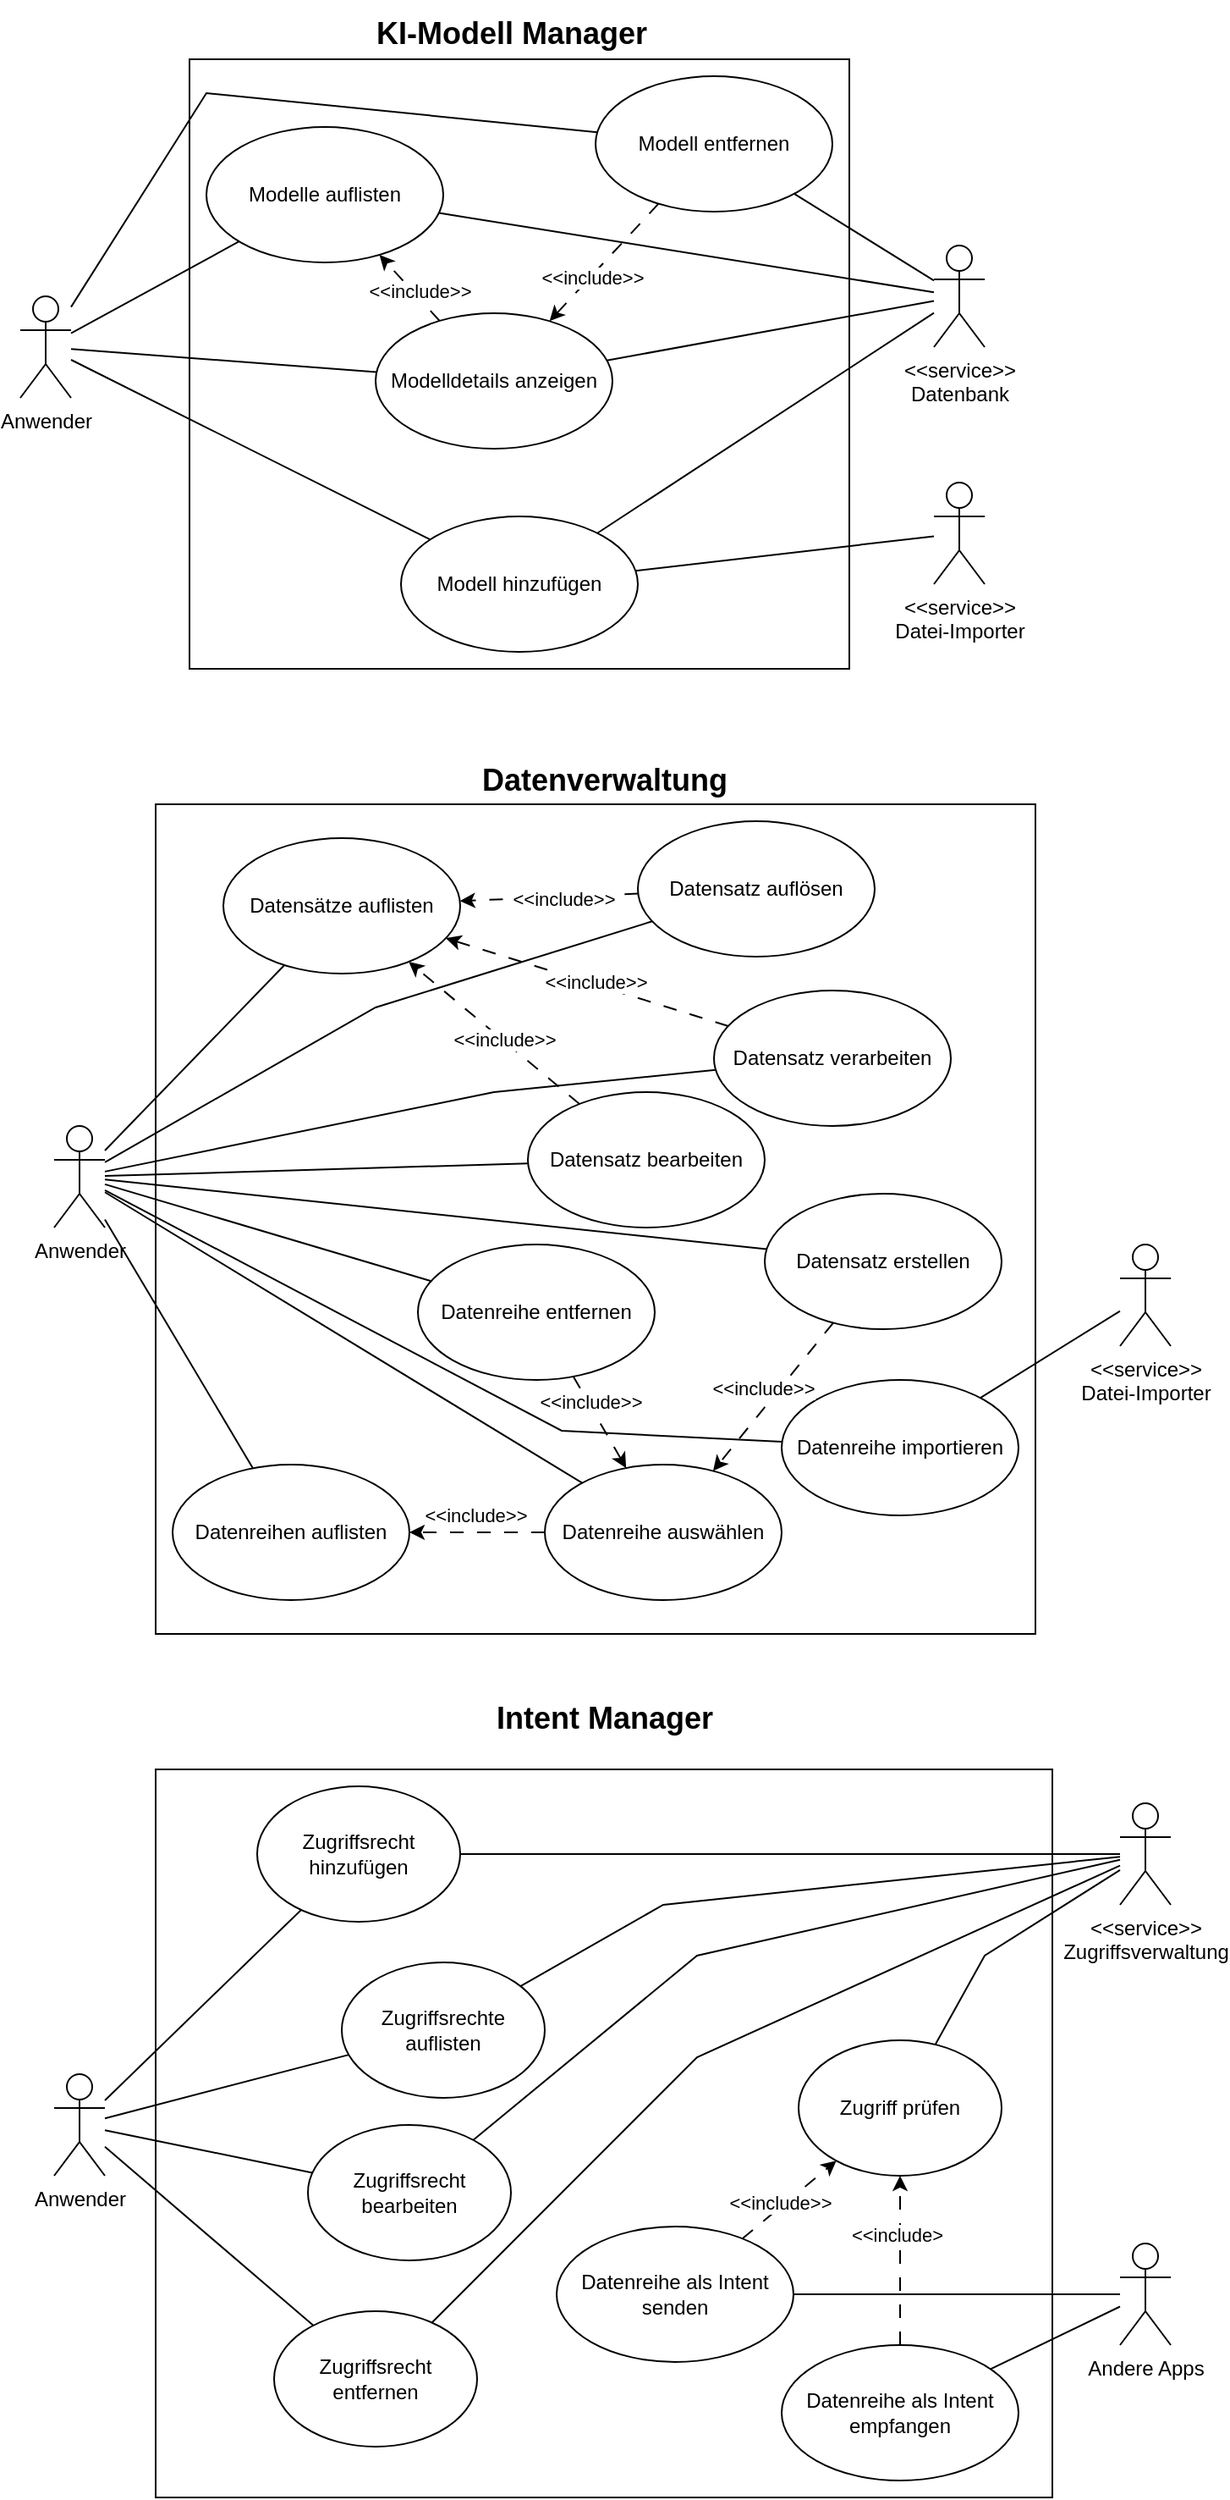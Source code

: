 <mxfile version="25.0.3">
  <diagram name="Seite-1" id="ylNpOBMBV4wT84bWuyxN">
    <mxGraphModel dx="2430" dy="2093" grid="1" gridSize="10" guides="1" tooltips="1" connect="1" arrows="1" fold="1" page="1" pageScale="1" pageWidth="827" pageHeight="1169" math="0" shadow="0">
      <root>
        <mxCell id="0" />
        <mxCell id="1" parent="0" />
        <mxCell id="Z_4L4XaQzj3EVYsJsrhw-92" value="" style="rounded=0;whiteSpace=wrap;html=1;" vertex="1" parent="1">
          <mxGeometry x="-700" y="30" width="390" height="360" as="geometry" />
        </mxCell>
        <mxCell id="Z_4L4XaQzj3EVYsJsrhw-93" value="Modell hinzufügen" style="ellipse;whiteSpace=wrap;html=1;" vertex="1" parent="1">
          <mxGeometry x="-575" y="300" width="140" height="80" as="geometry" />
        </mxCell>
        <mxCell id="Z_4L4XaQzj3EVYsJsrhw-109" style="edgeStyle=none;rounded=0;orthogonalLoop=1;jettySize=auto;html=1;dashed=1;dashPattern=8 8;" edge="1" parent="1" source="Z_4L4XaQzj3EVYsJsrhw-94" target="Z_4L4XaQzj3EVYsJsrhw-96">
          <mxGeometry relative="1" as="geometry" />
        </mxCell>
        <mxCell id="Z_4L4XaQzj3EVYsJsrhw-113" value="&amp;lt;&amp;lt;include&amp;gt;&amp;gt;" style="edgeLabel;html=1;align=center;verticalAlign=middle;resizable=0;points=[];" vertex="1" connectable="0" parent="Z_4L4XaQzj3EVYsJsrhw-109">
          <mxGeometry x="0.238" y="1" relative="1" as="geometry">
            <mxPoint as="offset" />
          </mxGeometry>
        </mxCell>
        <mxCell id="Z_4L4XaQzj3EVYsJsrhw-94" value="Modell entfernen" style="ellipse;whiteSpace=wrap;html=1;" vertex="1" parent="1">
          <mxGeometry x="-460" y="40" width="140" height="80" as="geometry" />
        </mxCell>
        <mxCell id="Z_4L4XaQzj3EVYsJsrhw-110" style="edgeStyle=none;rounded=0;orthogonalLoop=1;jettySize=auto;html=1;dashed=1;dashPattern=8 8;" edge="1" parent="1" source="Z_4L4XaQzj3EVYsJsrhw-96" target="Z_4L4XaQzj3EVYsJsrhw-95">
          <mxGeometry relative="1" as="geometry" />
        </mxCell>
        <mxCell id="Z_4L4XaQzj3EVYsJsrhw-112" value="&amp;lt;&amp;lt;include&amp;gt;&amp;gt;" style="edgeLabel;html=1;align=center;verticalAlign=middle;resizable=0;points=[];" vertex="1" connectable="0" parent="Z_4L4XaQzj3EVYsJsrhw-110">
          <mxGeometry x="-0.21" y="-3" relative="1" as="geometry">
            <mxPoint as="offset" />
          </mxGeometry>
        </mxCell>
        <mxCell id="Z_4L4XaQzj3EVYsJsrhw-96" value="Modelldetails anzeigen" style="ellipse;whiteSpace=wrap;html=1;" vertex="1" parent="1">
          <mxGeometry x="-590" y="180" width="140" height="80" as="geometry" />
        </mxCell>
        <mxCell id="Z_4L4XaQzj3EVYsJsrhw-101" style="edgeStyle=none;rounded=0;orthogonalLoop=1;jettySize=auto;html=1;endArrow=none;endFill=0;" edge="1" parent="1" source="Z_4L4XaQzj3EVYsJsrhw-97" target="Z_4L4XaQzj3EVYsJsrhw-93">
          <mxGeometry relative="1" as="geometry" />
        </mxCell>
        <mxCell id="Z_4L4XaQzj3EVYsJsrhw-108" style="edgeStyle=none;rounded=0;orthogonalLoop=1;jettySize=auto;html=1;endArrow=none;endFill=0;" edge="1" parent="1" source="Z_4L4XaQzj3EVYsJsrhw-97" target="Z_4L4XaQzj3EVYsJsrhw-95">
          <mxGeometry relative="1" as="geometry" />
        </mxCell>
        <mxCell id="Z_4L4XaQzj3EVYsJsrhw-111" style="edgeStyle=none;rounded=0;orthogonalLoop=1;jettySize=auto;html=1;endArrow=none;endFill=0;" edge="1" parent="1" source="Z_4L4XaQzj3EVYsJsrhw-97" target="Z_4L4XaQzj3EVYsJsrhw-96">
          <mxGeometry relative="1" as="geometry" />
        </mxCell>
        <mxCell id="Z_4L4XaQzj3EVYsJsrhw-167" style="edgeStyle=none;rounded=0;orthogonalLoop=1;jettySize=auto;html=1;endArrow=none;endFill=0;" edge="1" parent="1" source="Z_4L4XaQzj3EVYsJsrhw-97" target="Z_4L4XaQzj3EVYsJsrhw-94">
          <mxGeometry relative="1" as="geometry" />
        </mxCell>
        <mxCell id="Z_4L4XaQzj3EVYsJsrhw-97" value="&lt;div&gt;&amp;lt;&amp;lt;service&amp;gt;&amp;gt;&lt;/div&gt;&lt;div&gt;Datenbank&lt;/div&gt;" style="shape=umlActor;verticalLabelPosition=bottom;verticalAlign=top;html=1;outlineConnect=0;" vertex="1" parent="1">
          <mxGeometry x="-260" y="140" width="30" height="60" as="geometry" />
        </mxCell>
        <mxCell id="Z_4L4XaQzj3EVYsJsrhw-99" style="edgeStyle=none;rounded=0;orthogonalLoop=1;jettySize=auto;html=1;endArrow=none;endFill=0;" edge="1" parent="1" source="Z_4L4XaQzj3EVYsJsrhw-98" target="Z_4L4XaQzj3EVYsJsrhw-93">
          <mxGeometry relative="1" as="geometry" />
        </mxCell>
        <mxCell id="Z_4L4XaQzj3EVYsJsrhw-98" value="&lt;div&gt;&amp;lt;&amp;lt;service&amp;gt;&amp;gt;&lt;/div&gt;&lt;div&gt;Datei-Importer&lt;br&gt;&lt;/div&gt;" style="shape=umlActor;verticalLabelPosition=bottom;verticalAlign=top;html=1;outlineConnect=0;" vertex="1" parent="1">
          <mxGeometry x="-260" y="280" width="30" height="60" as="geometry" />
        </mxCell>
        <mxCell id="Z_4L4XaQzj3EVYsJsrhw-102" style="edgeStyle=none;rounded=0;orthogonalLoop=1;jettySize=auto;html=1;endArrow=none;endFill=0;" edge="1" parent="1" source="Z_4L4XaQzj3EVYsJsrhw-100" target="Z_4L4XaQzj3EVYsJsrhw-93">
          <mxGeometry relative="1" as="geometry" />
        </mxCell>
        <mxCell id="Z_4L4XaQzj3EVYsJsrhw-103" style="edgeStyle=none;rounded=0;orthogonalLoop=1;jettySize=auto;html=1;endArrow=none;endFill=0;" edge="1" parent="1" source="Z_4L4XaQzj3EVYsJsrhw-100" target="Z_4L4XaQzj3EVYsJsrhw-95">
          <mxGeometry relative="1" as="geometry" />
        </mxCell>
        <mxCell id="Z_4L4XaQzj3EVYsJsrhw-105" style="edgeStyle=none;rounded=0;orthogonalLoop=1;jettySize=auto;html=1;endArrow=none;endFill=0;" edge="1" parent="1" source="Z_4L4XaQzj3EVYsJsrhw-100" target="Z_4L4XaQzj3EVYsJsrhw-94">
          <mxGeometry relative="1" as="geometry">
            <Array as="points">
              <mxPoint x="-690" y="50" />
            </Array>
          </mxGeometry>
        </mxCell>
        <mxCell id="Z_4L4XaQzj3EVYsJsrhw-107" style="edgeStyle=none;rounded=0;orthogonalLoop=1;jettySize=auto;html=1;endArrow=none;endFill=0;" edge="1" parent="1" source="Z_4L4XaQzj3EVYsJsrhw-100" target="Z_4L4XaQzj3EVYsJsrhw-96">
          <mxGeometry relative="1" as="geometry" />
        </mxCell>
        <mxCell id="Z_4L4XaQzj3EVYsJsrhw-100" value="Anwender" style="shape=umlActor;verticalLabelPosition=bottom;verticalAlign=top;html=1;outlineConnect=0;" vertex="1" parent="1">
          <mxGeometry x="-800" y="170" width="30" height="60" as="geometry" />
        </mxCell>
        <mxCell id="Z_4L4XaQzj3EVYsJsrhw-95" value="Modelle auflisten" style="ellipse;whiteSpace=wrap;html=1;" vertex="1" parent="1">
          <mxGeometry x="-690" y="70" width="140" height="80" as="geometry" />
        </mxCell>
        <mxCell id="Z_4L4XaQzj3EVYsJsrhw-114" value="&lt;b&gt;&lt;font style=&quot;font-size: 18px;&quot;&gt;KI-Modell Manager&lt;/font&gt;&lt;/b&gt;" style="text;html=1;align=center;verticalAlign=middle;resizable=0;points=[];autosize=1;strokeColor=none;fillColor=none;" vertex="1" parent="1">
          <mxGeometry x="-600" y="-5" width="180" height="40" as="geometry" />
        </mxCell>
        <mxCell id="Z_4L4XaQzj3EVYsJsrhw-115" value="" style="rounded=0;whiteSpace=wrap;html=1;" vertex="1" parent="1">
          <mxGeometry x="-720" y="470" width="520" height="490" as="geometry" />
        </mxCell>
        <mxCell id="Z_4L4XaQzj3EVYsJsrhw-128" value="&lt;div&gt;&amp;lt;&amp;lt;service&amp;gt;&amp;gt;&lt;/div&gt;&lt;div&gt;Datei-Importer&lt;br&gt;&lt;/div&gt;" style="shape=umlActor;verticalLabelPosition=bottom;verticalAlign=top;html=1;outlineConnect=0;" vertex="1" parent="1">
          <mxGeometry x="-150" y="730" width="30" height="60" as="geometry" />
        </mxCell>
        <mxCell id="Z_4L4XaQzj3EVYsJsrhw-158" style="edgeStyle=none;rounded=0;orthogonalLoop=1;jettySize=auto;html=1;endArrow=none;endFill=0;" edge="1" parent="1" source="Z_4L4XaQzj3EVYsJsrhw-133" target="Z_4L4XaQzj3EVYsJsrhw-157">
          <mxGeometry relative="1" as="geometry" />
        </mxCell>
        <mxCell id="Z_4L4XaQzj3EVYsJsrhw-159" style="edgeStyle=none;rounded=0;orthogonalLoop=1;jettySize=auto;html=1;endArrow=none;endFill=0;" edge="1" parent="1" source="Z_4L4XaQzj3EVYsJsrhw-133" target="Z_4L4XaQzj3EVYsJsrhw-152">
          <mxGeometry relative="1" as="geometry">
            <Array as="points">
              <mxPoint x="-590" y="590" />
            </Array>
          </mxGeometry>
        </mxCell>
        <mxCell id="Z_4L4XaQzj3EVYsJsrhw-160" style="edgeStyle=none;rounded=0;orthogonalLoop=1;jettySize=auto;html=1;endArrow=none;endFill=0;" edge="1" parent="1" source="Z_4L4XaQzj3EVYsJsrhw-133" target="Z_4L4XaQzj3EVYsJsrhw-155">
          <mxGeometry relative="1" as="geometry">
            <Array as="points">
              <mxPoint x="-520" y="640" />
            </Array>
          </mxGeometry>
        </mxCell>
        <mxCell id="Z_4L4XaQzj3EVYsJsrhw-161" style="edgeStyle=none;rounded=0;orthogonalLoop=1;jettySize=auto;html=1;endArrow=none;endFill=0;" edge="1" parent="1" source="Z_4L4XaQzj3EVYsJsrhw-133" target="Z_4L4XaQzj3EVYsJsrhw-149">
          <mxGeometry relative="1" as="geometry" />
        </mxCell>
        <mxCell id="Z_4L4XaQzj3EVYsJsrhw-162" style="edgeStyle=none;rounded=0;orthogonalLoop=1;jettySize=auto;html=1;endArrow=none;endFill=0;" edge="1" parent="1" source="Z_4L4XaQzj3EVYsJsrhw-133" target="Z_4L4XaQzj3EVYsJsrhw-143">
          <mxGeometry relative="1" as="geometry" />
        </mxCell>
        <mxCell id="Z_4L4XaQzj3EVYsJsrhw-163" style="edgeStyle=none;rounded=0;orthogonalLoop=1;jettySize=auto;html=1;endArrow=none;endFill=0;" edge="1" parent="1" source="Z_4L4XaQzj3EVYsJsrhw-133" target="Z_4L4XaQzj3EVYsJsrhw-156">
          <mxGeometry relative="1" as="geometry" />
        </mxCell>
        <mxCell id="Z_4L4XaQzj3EVYsJsrhw-164" style="edgeStyle=none;rounded=0;orthogonalLoop=1;jettySize=auto;html=1;endArrow=none;endFill=0;" edge="1" parent="1" source="Z_4L4XaQzj3EVYsJsrhw-133" target="Z_4L4XaQzj3EVYsJsrhw-140">
          <mxGeometry relative="1" as="geometry" />
        </mxCell>
        <mxCell id="Z_4L4XaQzj3EVYsJsrhw-165" style="edgeStyle=none;rounded=0;orthogonalLoop=1;jettySize=auto;html=1;endArrow=none;endFill=0;" edge="1" parent="1" source="Z_4L4XaQzj3EVYsJsrhw-133" target="Z_4L4XaQzj3EVYsJsrhw-146">
          <mxGeometry relative="1" as="geometry" />
        </mxCell>
        <mxCell id="Z_4L4XaQzj3EVYsJsrhw-166" style="edgeStyle=none;rounded=0;orthogonalLoop=1;jettySize=auto;html=1;endArrow=none;endFill=0;" edge="1" parent="1" source="Z_4L4XaQzj3EVYsJsrhw-133" target="Z_4L4XaQzj3EVYsJsrhw-137">
          <mxGeometry relative="1" as="geometry">
            <Array as="points">
              <mxPoint x="-480" y="840" />
            </Array>
          </mxGeometry>
        </mxCell>
        <mxCell id="Z_4L4XaQzj3EVYsJsrhw-133" value="Anwender" style="shape=umlActor;verticalLabelPosition=bottom;verticalAlign=top;html=1;outlineConnect=0;" vertex="1" parent="1">
          <mxGeometry x="-780" y="660" width="30" height="60" as="geometry" />
        </mxCell>
        <mxCell id="Z_4L4XaQzj3EVYsJsrhw-135" value="&lt;font style=&quot;font-size: 18px;&quot;&gt;&lt;b&gt;Datenverwaltung&lt;/b&gt;&lt;/font&gt;" style="text;html=1;align=center;verticalAlign=middle;resizable=0;points=[];autosize=1;strokeColor=none;fillColor=none;" vertex="1" parent="1">
          <mxGeometry x="-540" y="436" width="170" height="40" as="geometry" />
        </mxCell>
        <mxCell id="Z_4L4XaQzj3EVYsJsrhw-168" style="edgeStyle=none;rounded=0;orthogonalLoop=1;jettySize=auto;html=1;endArrow=none;endFill=0;" edge="1" parent="1" source="Z_4L4XaQzj3EVYsJsrhw-137" target="Z_4L4XaQzj3EVYsJsrhw-128">
          <mxGeometry relative="1" as="geometry" />
        </mxCell>
        <mxCell id="Z_4L4XaQzj3EVYsJsrhw-137" value="Datenreihe importieren" style="ellipse;whiteSpace=wrap;html=1;" vertex="1" parent="1">
          <mxGeometry x="-350" y="810" width="140" height="80" as="geometry" />
        </mxCell>
        <mxCell id="Z_4L4XaQzj3EVYsJsrhw-138" style="edgeStyle=none;rounded=0;orthogonalLoop=1;jettySize=auto;html=1;dashed=1;dashPattern=8 8;" edge="1" parent="1" source="Z_4L4XaQzj3EVYsJsrhw-140" target="Z_4L4XaQzj3EVYsJsrhw-146">
          <mxGeometry relative="1" as="geometry" />
        </mxCell>
        <mxCell id="Z_4L4XaQzj3EVYsJsrhw-139" value="&amp;lt;&amp;lt;include&amp;gt;&amp;gt;" style="edgeLabel;html=1;align=center;verticalAlign=middle;resizable=0;points=[];" vertex="1" connectable="0" parent="Z_4L4XaQzj3EVYsJsrhw-138">
          <mxGeometry x="-0.175" y="-3" relative="1" as="geometry">
            <mxPoint y="-9" as="offset" />
          </mxGeometry>
        </mxCell>
        <mxCell id="Z_4L4XaQzj3EVYsJsrhw-140" value="Datenreihe entfernen" style="ellipse;whiteSpace=wrap;html=1;" vertex="1" parent="1">
          <mxGeometry x="-565" y="730" width="140" height="80" as="geometry" />
        </mxCell>
        <mxCell id="Z_4L4XaQzj3EVYsJsrhw-141" style="edgeStyle=none;rounded=0;orthogonalLoop=1;jettySize=auto;html=1;dashed=1;dashPattern=8 8;" edge="1" parent="1" source="Z_4L4XaQzj3EVYsJsrhw-143" target="Z_4L4XaQzj3EVYsJsrhw-146">
          <mxGeometry relative="1" as="geometry" />
        </mxCell>
        <mxCell id="Z_4L4XaQzj3EVYsJsrhw-142" value="&amp;lt;&amp;lt;include&amp;gt;&amp;gt;" style="edgeLabel;html=1;align=center;verticalAlign=middle;resizable=0;points=[];" vertex="1" connectable="0" parent="Z_4L4XaQzj3EVYsJsrhw-141">
          <mxGeometry x="0.348" relative="1" as="geometry">
            <mxPoint x="6" y="-21" as="offset" />
          </mxGeometry>
        </mxCell>
        <mxCell id="Z_4L4XaQzj3EVYsJsrhw-143" value="Datensatz erstellen" style="ellipse;whiteSpace=wrap;html=1;" vertex="1" parent="1">
          <mxGeometry x="-360" y="700" width="140" height="80" as="geometry" />
        </mxCell>
        <mxCell id="Z_4L4XaQzj3EVYsJsrhw-144" style="edgeStyle=none;rounded=0;orthogonalLoop=1;jettySize=auto;html=1;dashed=1;dashPattern=8 8;" edge="1" parent="1" source="Z_4L4XaQzj3EVYsJsrhw-146" target="Z_4L4XaQzj3EVYsJsrhw-156">
          <mxGeometry relative="1" as="geometry" />
        </mxCell>
        <mxCell id="Z_4L4XaQzj3EVYsJsrhw-145" value="&amp;lt;&amp;lt;include&amp;gt;&amp;gt;" style="edgeLabel;html=1;align=center;verticalAlign=middle;resizable=0;points=[];" vertex="1" connectable="0" parent="Z_4L4XaQzj3EVYsJsrhw-144">
          <mxGeometry x="-0.182" relative="1" as="geometry">
            <mxPoint x="-9" y="-10" as="offset" />
          </mxGeometry>
        </mxCell>
        <mxCell id="Z_4L4XaQzj3EVYsJsrhw-146" value="Datenreihe auswählen" style="ellipse;whiteSpace=wrap;html=1;" vertex="1" parent="1">
          <mxGeometry x="-490" y="860" width="140" height="80" as="geometry" />
        </mxCell>
        <mxCell id="Z_4L4XaQzj3EVYsJsrhw-147" style="edgeStyle=none;rounded=0;orthogonalLoop=1;jettySize=auto;html=1;dashed=1;dashPattern=8 8;" edge="1" parent="1" source="Z_4L4XaQzj3EVYsJsrhw-149" target="Z_4L4XaQzj3EVYsJsrhw-157">
          <mxGeometry relative="1" as="geometry" />
        </mxCell>
        <mxCell id="Z_4L4XaQzj3EVYsJsrhw-148" value="&amp;lt;&amp;lt;include&amp;gt;&amp;gt;" style="edgeLabel;html=1;align=center;verticalAlign=middle;resizable=0;points=[];" vertex="1" connectable="0" parent="Z_4L4XaQzj3EVYsJsrhw-147">
          <mxGeometry x="-0.098" y="-1" relative="1" as="geometry">
            <mxPoint as="offset" />
          </mxGeometry>
        </mxCell>
        <mxCell id="Z_4L4XaQzj3EVYsJsrhw-149" value="Datensatz bearbeiten" style="ellipse;whiteSpace=wrap;html=1;" vertex="1" parent="1">
          <mxGeometry x="-500" y="640" width="140" height="80" as="geometry" />
        </mxCell>
        <mxCell id="Z_4L4XaQzj3EVYsJsrhw-150" style="edgeStyle=none;rounded=0;orthogonalLoop=1;jettySize=auto;html=1;dashed=1;dashPattern=8 8;" edge="1" parent="1" source="Z_4L4XaQzj3EVYsJsrhw-152" target="Z_4L4XaQzj3EVYsJsrhw-157">
          <mxGeometry relative="1" as="geometry" />
        </mxCell>
        <mxCell id="Z_4L4XaQzj3EVYsJsrhw-151" value="&amp;lt;&amp;lt;include&amp;gt;&amp;gt;" style="edgeLabel;html=1;align=center;verticalAlign=middle;resizable=0;points=[];" vertex="1" connectable="0" parent="Z_4L4XaQzj3EVYsJsrhw-150">
          <mxGeometry x="-0.167" y="1" relative="1" as="geometry">
            <mxPoint as="offset" />
          </mxGeometry>
        </mxCell>
        <mxCell id="Z_4L4XaQzj3EVYsJsrhw-152" value="Datensatz auflösen" style="ellipse;whiteSpace=wrap;html=1;" vertex="1" parent="1">
          <mxGeometry x="-435" y="480" width="140" height="80" as="geometry" />
        </mxCell>
        <mxCell id="Z_4L4XaQzj3EVYsJsrhw-153" style="edgeStyle=none;rounded=0;orthogonalLoop=1;jettySize=auto;html=1;dashed=1;dashPattern=8 8;" edge="1" parent="1" source="Z_4L4XaQzj3EVYsJsrhw-155" target="Z_4L4XaQzj3EVYsJsrhw-157">
          <mxGeometry relative="1" as="geometry" />
        </mxCell>
        <mxCell id="Z_4L4XaQzj3EVYsJsrhw-154" value="&amp;lt;&amp;lt;include&amp;gt;&amp;gt;" style="edgeLabel;html=1;align=center;verticalAlign=middle;resizable=0;points=[];" vertex="1" connectable="0" parent="Z_4L4XaQzj3EVYsJsrhw-153">
          <mxGeometry x="-0.053" y="-2" relative="1" as="geometry">
            <mxPoint as="offset" />
          </mxGeometry>
        </mxCell>
        <mxCell id="Z_4L4XaQzj3EVYsJsrhw-155" value="Datensatz verarbeiten" style="ellipse;whiteSpace=wrap;html=1;" vertex="1" parent="1">
          <mxGeometry x="-390" y="580" width="140" height="80" as="geometry" />
        </mxCell>
        <mxCell id="Z_4L4XaQzj3EVYsJsrhw-156" value="Datenreihen auflisten" style="ellipse;whiteSpace=wrap;html=1;" vertex="1" parent="1">
          <mxGeometry x="-710" y="860" width="140" height="80" as="geometry" />
        </mxCell>
        <mxCell id="Z_4L4XaQzj3EVYsJsrhw-157" value="Datensätze auflisten" style="ellipse;whiteSpace=wrap;html=1;" vertex="1" parent="1">
          <mxGeometry x="-680" y="490" width="140" height="80" as="geometry" />
        </mxCell>
        <mxCell id="Z_4L4XaQzj3EVYsJsrhw-179" value="" style="rounded=0;whiteSpace=wrap;html=1;" vertex="1" parent="1">
          <mxGeometry x="-720" y="1040" width="530" height="430" as="geometry" />
        </mxCell>
        <mxCell id="Z_4L4XaQzj3EVYsJsrhw-180" value="&lt;font style=&quot;font-size: 18px;&quot;&gt;&lt;b&gt;Intent Manager&lt;/b&gt;&lt;/font&gt;" style="text;html=1;align=center;verticalAlign=middle;resizable=0;points=[];autosize=1;strokeColor=none;fillColor=none;" vertex="1" parent="1">
          <mxGeometry x="-530" y="990" width="150" height="40" as="geometry" />
        </mxCell>
        <mxCell id="Z_4L4XaQzj3EVYsJsrhw-197" style="edgeStyle=none;rounded=0;orthogonalLoop=1;jettySize=auto;html=1;endArrow=none;endFill=0;" edge="1" parent="1" source="Z_4L4XaQzj3EVYsJsrhw-181" target="Z_4L4XaQzj3EVYsJsrhw-187">
          <mxGeometry relative="1" as="geometry" />
        </mxCell>
        <mxCell id="Z_4L4XaQzj3EVYsJsrhw-198" style="edgeStyle=none;rounded=0;orthogonalLoop=1;jettySize=auto;html=1;endArrow=none;endFill=0;" edge="1" parent="1" source="Z_4L4XaQzj3EVYsJsrhw-181" target="Z_4L4XaQzj3EVYsJsrhw-191">
          <mxGeometry relative="1" as="geometry" />
        </mxCell>
        <mxCell id="Z_4L4XaQzj3EVYsJsrhw-199" style="edgeStyle=none;rounded=0;orthogonalLoop=1;jettySize=auto;html=1;endArrow=none;endFill=0;" edge="1" parent="1" source="Z_4L4XaQzj3EVYsJsrhw-181" target="Z_4L4XaQzj3EVYsJsrhw-188">
          <mxGeometry relative="1" as="geometry" />
        </mxCell>
        <mxCell id="Z_4L4XaQzj3EVYsJsrhw-200" style="edgeStyle=none;rounded=0;orthogonalLoop=1;jettySize=auto;html=1;endArrow=none;endFill=0;" edge="1" parent="1" source="Z_4L4XaQzj3EVYsJsrhw-181" target="Z_4L4XaQzj3EVYsJsrhw-189">
          <mxGeometry relative="1" as="geometry" />
        </mxCell>
        <mxCell id="Z_4L4XaQzj3EVYsJsrhw-181" value="Anwender" style="shape=umlActor;verticalLabelPosition=bottom;verticalAlign=top;html=1;outlineConnect=0;" vertex="1" parent="1">
          <mxGeometry x="-780" y="1220" width="30" height="60" as="geometry" />
        </mxCell>
        <mxCell id="Z_4L4XaQzj3EVYsJsrhw-192" style="edgeStyle=none;rounded=0;orthogonalLoop=1;jettySize=auto;html=1;endArrow=none;endFill=0;" edge="1" parent="1" source="Z_4L4XaQzj3EVYsJsrhw-182" target="Z_4L4XaQzj3EVYsJsrhw-190">
          <mxGeometry relative="1" as="geometry">
            <Array as="points">
              <mxPoint x="-230" y="1150" />
            </Array>
          </mxGeometry>
        </mxCell>
        <mxCell id="Z_4L4XaQzj3EVYsJsrhw-201" style="edgeStyle=none;rounded=0;orthogonalLoop=1;jettySize=auto;html=1;endArrow=none;endFill=0;" edge="1" parent="1" source="Z_4L4XaQzj3EVYsJsrhw-182" target="Z_4L4XaQzj3EVYsJsrhw-187">
          <mxGeometry relative="1" as="geometry" />
        </mxCell>
        <mxCell id="Z_4L4XaQzj3EVYsJsrhw-202" style="edgeStyle=none;rounded=0;orthogonalLoop=1;jettySize=auto;html=1;endArrow=none;endFill=0;" edge="1" parent="1" source="Z_4L4XaQzj3EVYsJsrhw-182" target="Z_4L4XaQzj3EVYsJsrhw-191">
          <mxGeometry relative="1" as="geometry">
            <Array as="points">
              <mxPoint x="-420" y="1120" />
            </Array>
          </mxGeometry>
        </mxCell>
        <mxCell id="Z_4L4XaQzj3EVYsJsrhw-203" style="edgeStyle=none;rounded=0;orthogonalLoop=1;jettySize=auto;html=1;endArrow=none;endFill=0;" edge="1" parent="1" source="Z_4L4XaQzj3EVYsJsrhw-182" target="Z_4L4XaQzj3EVYsJsrhw-188">
          <mxGeometry relative="1" as="geometry">
            <Array as="points">
              <mxPoint x="-400" y="1150" />
            </Array>
          </mxGeometry>
        </mxCell>
        <mxCell id="Z_4L4XaQzj3EVYsJsrhw-204" style="edgeStyle=none;rounded=0;orthogonalLoop=1;jettySize=auto;html=1;endArrow=none;endFill=0;" edge="1" parent="1" source="Z_4L4XaQzj3EVYsJsrhw-182" target="Z_4L4XaQzj3EVYsJsrhw-189">
          <mxGeometry relative="1" as="geometry">
            <Array as="points">
              <mxPoint x="-400" y="1210" />
            </Array>
          </mxGeometry>
        </mxCell>
        <mxCell id="Z_4L4XaQzj3EVYsJsrhw-182" value="&lt;div&gt;&amp;lt;&amp;lt;service&amp;gt;&amp;gt;&lt;/div&gt;&lt;div&gt;Zugriffsverwaltung&lt;br&gt;&lt;/div&gt;" style="shape=umlActor;verticalLabelPosition=bottom;verticalAlign=top;html=1;outlineConnect=0;" vertex="1" parent="1">
          <mxGeometry x="-150" y="1060" width="30" height="60" as="geometry" />
        </mxCell>
        <mxCell id="Z_4L4XaQzj3EVYsJsrhw-193" style="edgeStyle=none;rounded=0;orthogonalLoop=1;jettySize=auto;html=1;endArrow=none;endFill=0;" edge="1" parent="1" source="Z_4L4XaQzj3EVYsJsrhw-184" target="Z_4L4XaQzj3EVYsJsrhw-186">
          <mxGeometry relative="1" as="geometry" />
        </mxCell>
        <mxCell id="Z_4L4XaQzj3EVYsJsrhw-194" style="edgeStyle=none;rounded=0;orthogonalLoop=1;jettySize=auto;html=1;endArrow=none;endFill=0;" edge="1" parent="1" source="Z_4L4XaQzj3EVYsJsrhw-184" target="Z_4L4XaQzj3EVYsJsrhw-185">
          <mxGeometry relative="1" as="geometry" />
        </mxCell>
        <mxCell id="Z_4L4XaQzj3EVYsJsrhw-184" value="Andere Apps" style="shape=umlActor;verticalLabelPosition=bottom;verticalAlign=top;html=1;outlineConnect=0;" vertex="1" parent="1">
          <mxGeometry x="-150" y="1320" width="30" height="60" as="geometry" />
        </mxCell>
        <mxCell id="Z_4L4XaQzj3EVYsJsrhw-195" style="edgeStyle=none;rounded=0;orthogonalLoop=1;jettySize=auto;html=1;dashed=1;dashPattern=8 8;" edge="1" parent="1" source="Z_4L4XaQzj3EVYsJsrhw-185" target="Z_4L4XaQzj3EVYsJsrhw-190">
          <mxGeometry relative="1" as="geometry" />
        </mxCell>
        <mxCell id="Z_4L4XaQzj3EVYsJsrhw-206" value="&amp;lt;&amp;lt;include&amp;gt;&amp;gt;" style="edgeLabel;html=1;align=center;verticalAlign=middle;resizable=0;points=[];" vertex="1" connectable="0" parent="Z_4L4XaQzj3EVYsJsrhw-195">
          <mxGeometry x="-0.131" y="3" relative="1" as="geometry">
            <mxPoint y="1" as="offset" />
          </mxGeometry>
        </mxCell>
        <mxCell id="Z_4L4XaQzj3EVYsJsrhw-185" value="Datenreihe als Intent senden" style="ellipse;whiteSpace=wrap;html=1;" vertex="1" parent="1">
          <mxGeometry x="-483" y="1310" width="140" height="80" as="geometry" />
        </mxCell>
        <mxCell id="Z_4L4XaQzj3EVYsJsrhw-196" style="edgeStyle=none;rounded=0;orthogonalLoop=1;jettySize=auto;html=1;dashed=1;dashPattern=8 8;" edge="1" parent="1" source="Z_4L4XaQzj3EVYsJsrhw-186" target="Z_4L4XaQzj3EVYsJsrhw-190">
          <mxGeometry relative="1" as="geometry" />
        </mxCell>
        <mxCell id="Z_4L4XaQzj3EVYsJsrhw-205" value="&amp;lt;&amp;lt;include&amp;gt;" style="edgeLabel;html=1;align=center;verticalAlign=middle;resizable=0;points=[];" vertex="1" connectable="0" parent="Z_4L4XaQzj3EVYsJsrhw-196">
          <mxGeometry x="0.311" y="2" relative="1" as="geometry">
            <mxPoint as="offset" />
          </mxGeometry>
        </mxCell>
        <mxCell id="Z_4L4XaQzj3EVYsJsrhw-186" value="Datenreihe als Intent empfangen" style="ellipse;whiteSpace=wrap;html=1;" vertex="1" parent="1">
          <mxGeometry x="-350" y="1380" width="140" height="80" as="geometry" />
        </mxCell>
        <mxCell id="Z_4L4XaQzj3EVYsJsrhw-187" value="Zugriffsrecht hinzufügen" style="ellipse;whiteSpace=wrap;html=1;" vertex="1" parent="1">
          <mxGeometry x="-660" y="1050" width="120" height="80" as="geometry" />
        </mxCell>
        <mxCell id="Z_4L4XaQzj3EVYsJsrhw-188" value="Zugriffsrecht bearbeiten" style="ellipse;whiteSpace=wrap;html=1;" vertex="1" parent="1">
          <mxGeometry x="-630" y="1250" width="120" height="80" as="geometry" />
        </mxCell>
        <mxCell id="Z_4L4XaQzj3EVYsJsrhw-189" value="Zugriffsrecht entfernen" style="ellipse;whiteSpace=wrap;html=1;" vertex="1" parent="1">
          <mxGeometry x="-650" y="1360" width="120" height="80" as="geometry" />
        </mxCell>
        <mxCell id="Z_4L4XaQzj3EVYsJsrhw-190" value="Zugriff prüfen" style="ellipse;whiteSpace=wrap;html=1;" vertex="1" parent="1">
          <mxGeometry x="-340" y="1200" width="120" height="80" as="geometry" />
        </mxCell>
        <mxCell id="Z_4L4XaQzj3EVYsJsrhw-191" value="Zugriffsrechte auflisten" style="ellipse;whiteSpace=wrap;html=1;" vertex="1" parent="1">
          <mxGeometry x="-610" y="1154" width="120" height="80" as="geometry" />
        </mxCell>
      </root>
    </mxGraphModel>
  </diagram>
</mxfile>

